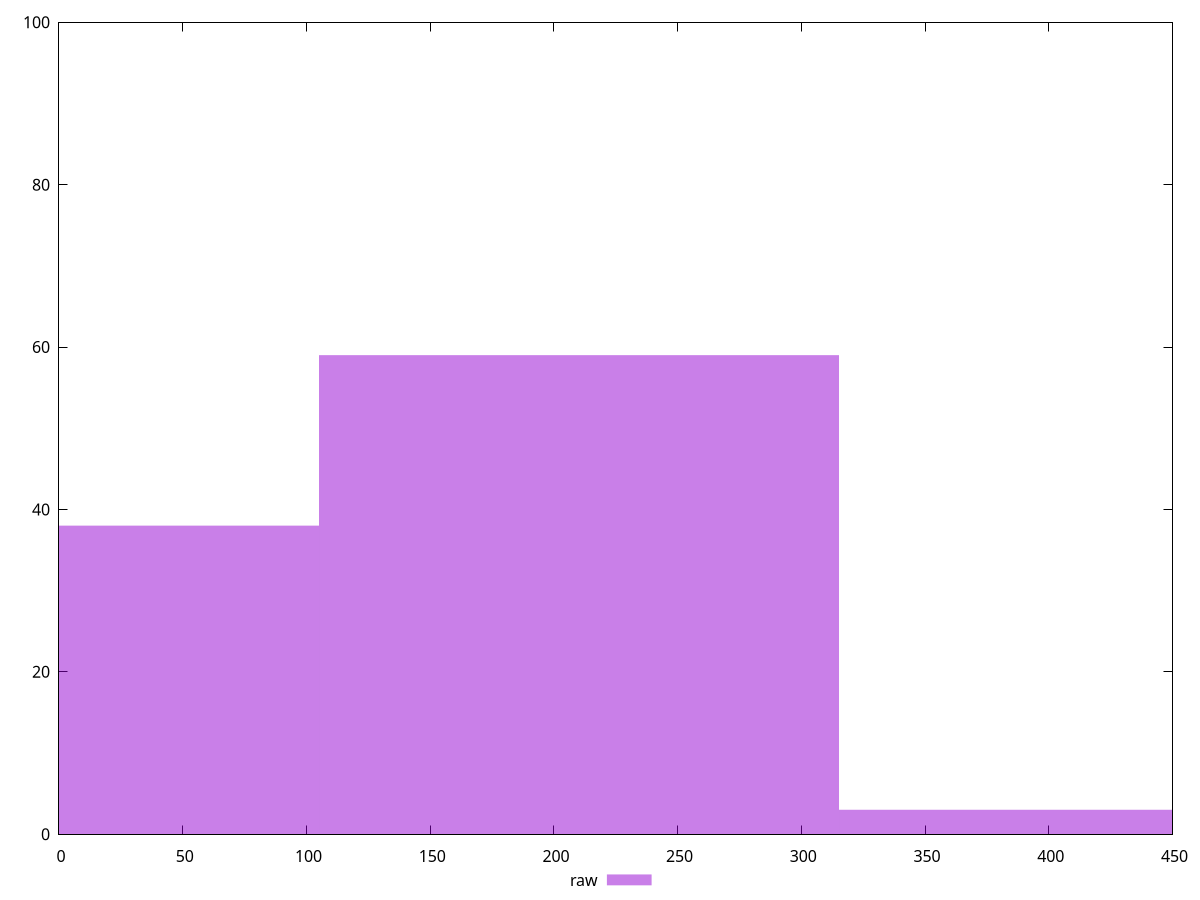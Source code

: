 reset

$raw <<EOF
420.29827322257944 3
210.14913661128972 59
0 38
EOF

set key outside below
set boxwidth 210.14913661128972
set xrange [0:450]
set yrange [0:100]
set trange [0:100]
set style fill transparent solid 0.5 noborder
set terminal svg size 640, 490 enhanced background rgb 'white'
set output "report_00019_2021-02-10T18-14-37.922Z//uses-http2/samples/pages+cached+noadtech/raw/histogram.svg"

plot $raw title "raw" with boxes

reset
